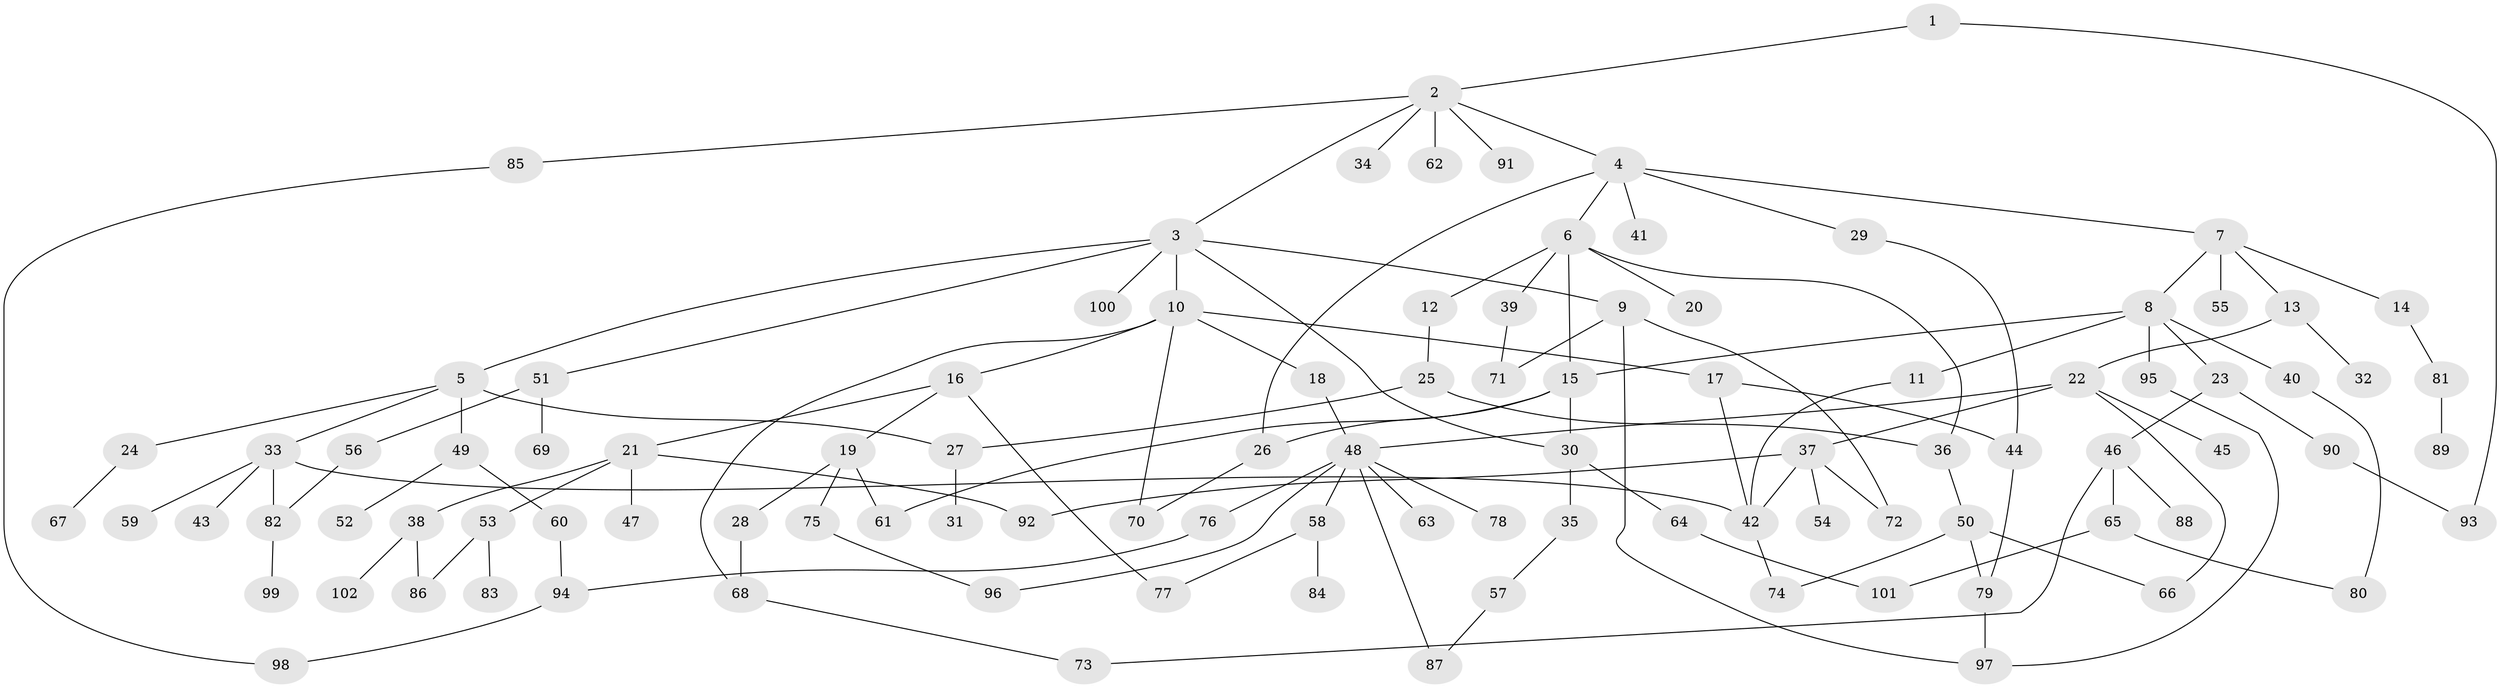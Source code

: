 // coarse degree distribution, {2: 0.3972602739726027, 7: 0.0410958904109589, 6: 0.0684931506849315, 5: 0.0821917808219178, 4: 0.0684931506849315, 3: 0.1506849315068493, 1: 0.1917808219178082}
// Generated by graph-tools (version 1.1) at 2025/48/03/04/25 22:48:48]
// undirected, 102 vertices, 133 edges
graph export_dot {
  node [color=gray90,style=filled];
  1;
  2;
  3;
  4;
  5;
  6;
  7;
  8;
  9;
  10;
  11;
  12;
  13;
  14;
  15;
  16;
  17;
  18;
  19;
  20;
  21;
  22;
  23;
  24;
  25;
  26;
  27;
  28;
  29;
  30;
  31;
  32;
  33;
  34;
  35;
  36;
  37;
  38;
  39;
  40;
  41;
  42;
  43;
  44;
  45;
  46;
  47;
  48;
  49;
  50;
  51;
  52;
  53;
  54;
  55;
  56;
  57;
  58;
  59;
  60;
  61;
  62;
  63;
  64;
  65;
  66;
  67;
  68;
  69;
  70;
  71;
  72;
  73;
  74;
  75;
  76;
  77;
  78;
  79;
  80;
  81;
  82;
  83;
  84;
  85;
  86;
  87;
  88;
  89;
  90;
  91;
  92;
  93;
  94;
  95;
  96;
  97;
  98;
  99;
  100;
  101;
  102;
  1 -- 2;
  1 -- 93;
  2 -- 3;
  2 -- 4;
  2 -- 34;
  2 -- 62;
  2 -- 85;
  2 -- 91;
  3 -- 5;
  3 -- 9;
  3 -- 10;
  3 -- 51;
  3 -- 100;
  3 -- 30;
  4 -- 6;
  4 -- 7;
  4 -- 26;
  4 -- 29;
  4 -- 41;
  5 -- 24;
  5 -- 33;
  5 -- 49;
  5 -- 27;
  6 -- 12;
  6 -- 20;
  6 -- 39;
  6 -- 36;
  6 -- 15;
  7 -- 8;
  7 -- 13;
  7 -- 14;
  7 -- 55;
  8 -- 11;
  8 -- 15;
  8 -- 23;
  8 -- 40;
  8 -- 95;
  9 -- 97;
  9 -- 71;
  9 -- 72;
  10 -- 16;
  10 -- 17;
  10 -- 18;
  10 -- 68;
  10 -- 70;
  11 -- 42;
  12 -- 25;
  13 -- 22;
  13 -- 32;
  14 -- 81;
  15 -- 30;
  15 -- 26;
  15 -- 61;
  16 -- 19;
  16 -- 21;
  16 -- 77;
  17 -- 44;
  17 -- 42;
  18 -- 48;
  19 -- 28;
  19 -- 61;
  19 -- 75;
  21 -- 38;
  21 -- 47;
  21 -- 53;
  21 -- 92;
  22 -- 37;
  22 -- 45;
  22 -- 66;
  22 -- 48;
  23 -- 46;
  23 -- 90;
  24 -- 67;
  25 -- 27;
  25 -- 36;
  26 -- 70;
  27 -- 31;
  28 -- 68;
  29 -- 44;
  30 -- 35;
  30 -- 64;
  33 -- 43;
  33 -- 59;
  33 -- 82;
  33 -- 42;
  35 -- 57;
  36 -- 50;
  37 -- 42;
  37 -- 54;
  37 -- 72;
  37 -- 92;
  38 -- 102;
  38 -- 86;
  39 -- 71;
  40 -- 80;
  42 -- 74;
  44 -- 79;
  46 -- 65;
  46 -- 73;
  46 -- 88;
  48 -- 58;
  48 -- 63;
  48 -- 76;
  48 -- 78;
  48 -- 87;
  48 -- 96;
  49 -- 52;
  49 -- 60;
  50 -- 66;
  50 -- 74;
  50 -- 79;
  51 -- 56;
  51 -- 69;
  53 -- 83;
  53 -- 86;
  56 -- 82;
  57 -- 87;
  58 -- 84;
  58 -- 77;
  60 -- 94;
  64 -- 101;
  65 -- 80;
  65 -- 101;
  68 -- 73;
  75 -- 96;
  76 -- 94;
  79 -- 97;
  81 -- 89;
  82 -- 99;
  85 -- 98;
  90 -- 93;
  94 -- 98;
  95 -- 97;
}
